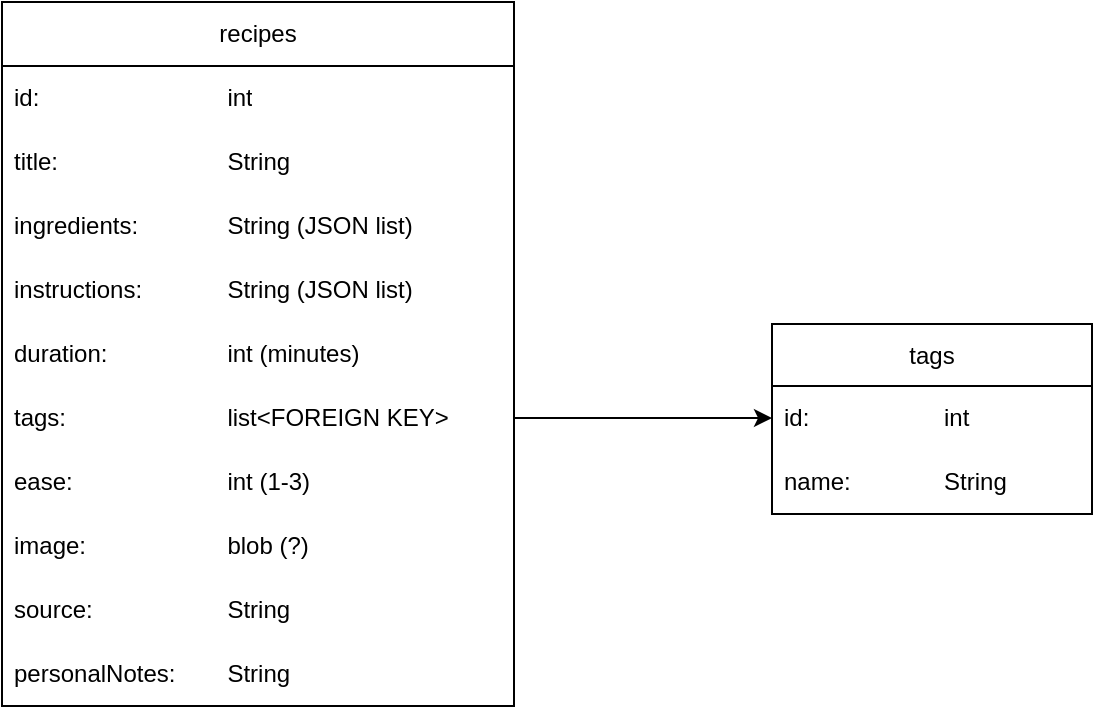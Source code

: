 <mxfile version="24.1.0" type="device">
  <diagram name="Page-1" id="a7904f86-f2b4-8e86-fa97-74104820619b">
    <mxGraphModel dx="981" dy="599" grid="0" gridSize="8" guides="1" tooltips="1" connect="1" arrows="1" fold="1" page="0" pageScale="1" pageWidth="1100" pageHeight="850" background="none" math="0" shadow="0">
      <root>
        <mxCell id="0" />
        <mxCell id="1" parent="0" />
        <object label="recipes" id="kD5UxC7V2aShaHn57tZ6-2">
          <mxCell style="swimlane;fontStyle=0;childLayout=stackLayout;horizontal=1;startSize=32;horizontalStack=0;resizeParent=1;resizeParentMax=0;resizeLast=0;collapsible=1;marginBottom=0;whiteSpace=wrap;html=1;rounded=0;swimlaneLine=1;glass=0;shadow=0;" parent="1" vertex="1">
            <mxGeometry x="384" y="128" width="256" height="352" as="geometry">
              <mxRectangle x="384" y="128" width="80" height="32" as="alternateBounds" />
            </mxGeometry>
          </mxCell>
        </object>
        <mxCell id="kD5UxC7V2aShaHn57tZ6-3" value="id: &lt;span style=&quot;white-space: pre;&quot;&gt;&#x9;&lt;/span&gt;&lt;span style=&quot;white-space: pre;&quot;&gt;&#x9;&lt;/span&gt;&lt;span style=&quot;white-space: pre;&quot;&gt;&#x9;&lt;/span&gt;&lt;span style=&quot;white-space: pre;&quot;&gt;&#x9;&lt;/span&gt;int" style="text;strokeColor=none;fillColor=none;align=left;verticalAlign=middle;spacingLeft=4;spacingRight=4;overflow=hidden;points=[[0,0.5],[1,0.5]];portConstraint=eastwest;rotatable=0;whiteSpace=wrap;html=1;rounded=0;glass=0;shadow=0;" parent="kD5UxC7V2aShaHn57tZ6-2" vertex="1">
          <mxGeometry y="32" width="256" height="32" as="geometry" />
        </mxCell>
        <mxCell id="kD5UxC7V2aShaHn57tZ6-4" value="title: &lt;span style=&quot;white-space: pre;&quot;&gt;&#x9;&lt;/span&gt;&lt;span style=&quot;white-space: pre;&quot;&gt;&#x9;&lt;/span&gt;&lt;span style=&quot;white-space: pre;&quot;&gt;&#x9;&lt;/span&gt;String" style="text;strokeColor=none;fillColor=none;align=left;verticalAlign=middle;spacingLeft=4;spacingRight=4;overflow=hidden;points=[[0,0.5],[1,0.5]];portConstraint=eastwest;rotatable=0;whiteSpace=wrap;html=1;" parent="kD5UxC7V2aShaHn57tZ6-2" vertex="1">
          <mxGeometry y="64" width="256" height="32" as="geometry" />
        </mxCell>
        <mxCell id="kD5UxC7V2aShaHn57tZ6-5" value="ingredients: &lt;span style=&quot;white-space: pre;&quot;&gt;&#x9;&lt;/span&gt;&lt;span style=&quot;white-space: pre;&quot;&gt;&#x9;&lt;/span&gt;String (JSON list)" style="text;strokeColor=none;fillColor=none;align=left;verticalAlign=middle;spacingLeft=4;spacingRight=4;overflow=hidden;points=[[0,0.5],[1,0.5]];portConstraint=eastwest;rotatable=0;whiteSpace=wrap;html=1;" parent="kD5UxC7V2aShaHn57tZ6-2" vertex="1">
          <mxGeometry y="96" width="256" height="32" as="geometry" />
        </mxCell>
        <mxCell id="yoqGeydZir3_6ihq76J6-1" value="instructions: &lt;span style=&quot;white-space: pre;&quot;&gt;&#x9;&lt;/span&gt;&lt;span style=&quot;white-space: pre;&quot;&gt;&#x9;&lt;/span&gt;String (JSON list)" style="text;strokeColor=none;fillColor=none;align=left;verticalAlign=middle;spacingLeft=4;spacingRight=4;overflow=hidden;points=[[0,0.5],[1,0.5]];portConstraint=eastwest;rotatable=0;whiteSpace=wrap;html=1;" vertex="1" parent="kD5UxC7V2aShaHn57tZ6-2">
          <mxGeometry y="128" width="256" height="32" as="geometry" />
        </mxCell>
        <mxCell id="yoqGeydZir3_6ihq76J6-6" value="duration: &lt;span style=&quot;white-space: pre;&quot;&gt;&#x9;&lt;/span&gt;&lt;span style=&quot;white-space: pre;&quot;&gt;&#x9;&lt;/span&gt;&lt;span style=&quot;white-space: pre;&quot;&gt;&#x9;&lt;/span&gt;int (minutes)" style="text;strokeColor=none;fillColor=none;align=left;verticalAlign=middle;spacingLeft=4;spacingRight=4;overflow=hidden;points=[[0,0.5],[1,0.5]];portConstraint=eastwest;rotatable=0;whiteSpace=wrap;html=1;" vertex="1" parent="kD5UxC7V2aShaHn57tZ6-2">
          <mxGeometry y="160" width="256" height="32" as="geometry" />
        </mxCell>
        <mxCell id="yoqGeydZir3_6ihq76J6-7" value="tags: &lt;span style=&quot;white-space: pre;&quot;&gt;&#x9;&lt;/span&gt;&lt;span style=&quot;white-space: pre;&quot;&gt;&#x9;&lt;/span&gt;&lt;span style=&quot;white-space: pre;&quot;&gt;&#x9;&lt;/span&gt;list&amp;lt;FOREIGN KEY&amp;gt;" style="text;strokeColor=none;fillColor=none;align=left;verticalAlign=middle;spacingLeft=4;spacingRight=4;overflow=hidden;points=[[0,0.5],[1,0.5]];portConstraint=eastwest;rotatable=0;whiteSpace=wrap;html=1;" vertex="1" parent="kD5UxC7V2aShaHn57tZ6-2">
          <mxGeometry y="192" width="256" height="32" as="geometry" />
        </mxCell>
        <mxCell id="yoqGeydZir3_6ihq76J6-9" value="ease: &lt;span style=&quot;white-space: pre;&quot;&gt;&#x9;&lt;/span&gt;&lt;span style=&quot;white-space: pre;&quot;&gt;&#x9;&lt;/span&gt;&lt;span style=&quot;white-space: pre;&quot;&gt;&#x9;&lt;/span&gt;int (1-3)" style="text;strokeColor=none;fillColor=none;align=left;verticalAlign=middle;spacingLeft=4;spacingRight=4;overflow=hidden;points=[[0,0.5],[1,0.5]];portConstraint=eastwest;rotatable=0;whiteSpace=wrap;html=1;" vertex="1" parent="kD5UxC7V2aShaHn57tZ6-2">
          <mxGeometry y="224" width="256" height="32" as="geometry" />
        </mxCell>
        <mxCell id="yoqGeydZir3_6ihq76J6-8" value="image: &lt;span style=&quot;white-space: pre;&quot;&gt;&#x9;&lt;/span&gt;&lt;span style=&quot;white-space: pre;&quot;&gt;&#x9;&lt;/span&gt;&lt;span style=&quot;white-space: pre;&quot;&gt;&#x9;&lt;/span&gt;blob (?)" style="text;strokeColor=none;fillColor=none;align=left;verticalAlign=middle;spacingLeft=4;spacingRight=4;overflow=hidden;points=[[0,0.5],[1,0.5]];portConstraint=eastwest;rotatable=0;whiteSpace=wrap;html=1;" vertex="1" parent="kD5UxC7V2aShaHn57tZ6-2">
          <mxGeometry y="256" width="256" height="32" as="geometry" />
        </mxCell>
        <mxCell id="yoqGeydZir3_6ihq76J6-11" value="source: &lt;span style=&quot;white-space: pre;&quot;&gt;&#x9;&lt;/span&gt;&lt;span style=&quot;white-space: pre;&quot;&gt;&#x9;&lt;/span&gt;&lt;span style=&quot;white-space: pre;&quot;&gt;&#x9;&lt;/span&gt;String" style="text;strokeColor=none;fillColor=none;align=left;verticalAlign=middle;spacingLeft=4;spacingRight=4;overflow=hidden;points=[[0,0.5],[1,0.5]];portConstraint=eastwest;rotatable=0;whiteSpace=wrap;html=1;" vertex="1" parent="kD5UxC7V2aShaHn57tZ6-2">
          <mxGeometry y="288" width="256" height="32" as="geometry" />
        </mxCell>
        <mxCell id="yoqGeydZir3_6ihq76J6-12" value="personalNotes: &lt;span style=&quot;white-space: pre;&quot;&gt;&#x9;&lt;/span&gt;String" style="text;strokeColor=none;fillColor=none;align=left;verticalAlign=middle;spacingLeft=4;spacingRight=4;overflow=hidden;points=[[0,0.5],[1,0.5]];portConstraint=eastwest;rotatable=0;whiteSpace=wrap;html=1;" vertex="1" parent="kD5UxC7V2aShaHn57tZ6-2">
          <mxGeometry y="320" width="256" height="32" as="geometry" />
        </mxCell>
        <mxCell id="kD5UxC7V2aShaHn57tZ6-12" value="tags" style="swimlane;fontStyle=0;childLayout=stackLayout;horizontal=1;startSize=31;horizontalStack=0;resizeParent=1;resizeParentMax=0;resizeLast=0;collapsible=1;marginBottom=0;whiteSpace=wrap;html=1;rounded=0;swimlaneLine=1;glass=0;shadow=0;" parent="1" vertex="1">
          <mxGeometry x="769" y="289" width="160" height="95" as="geometry" />
        </mxCell>
        <mxCell id="kD5UxC7V2aShaHn57tZ6-13" value="id: &lt;span style=&quot;white-space: pre;&quot;&gt;&#x9;&lt;/span&gt;&lt;span style=&quot;white-space: pre;&quot;&gt;&#x9;&lt;/span&gt;&lt;span style=&quot;white-space: pre;&quot;&gt;&#x9;&lt;/span&gt;int" style="text;strokeColor=none;fillColor=none;align=left;verticalAlign=middle;spacingLeft=4;spacingRight=4;overflow=hidden;points=[[0,0.5],[1,0.5]];portConstraint=eastwest;rotatable=0;whiteSpace=wrap;html=1;" parent="kD5UxC7V2aShaHn57tZ6-12" vertex="1">
          <mxGeometry y="31" width="160" height="32" as="geometry" />
        </mxCell>
        <mxCell id="kD5UxC7V2aShaHn57tZ6-14" value="name: &lt;span style=&quot;white-space: pre;&quot;&gt;&#x9;&lt;/span&gt;&lt;span style=&quot;white-space: pre;&quot;&gt;&#x9;&lt;/span&gt;String" style="text;strokeColor=none;fillColor=none;align=left;verticalAlign=middle;spacingLeft=4;spacingRight=4;overflow=hidden;points=[[0,0.5],[1,0.5]];portConstraint=eastwest;rotatable=0;whiteSpace=wrap;html=1;" parent="kD5UxC7V2aShaHn57tZ6-12" vertex="1">
          <mxGeometry y="63" width="160" height="32" as="geometry" />
        </mxCell>
        <mxCell id="yoqGeydZir3_6ihq76J6-10" style="edgeStyle=orthogonalEdgeStyle;rounded=0;orthogonalLoop=1;jettySize=auto;html=1;exitX=1;exitY=0.5;exitDx=0;exitDy=0;entryX=0;entryY=0.5;entryDx=0;entryDy=0;" edge="1" parent="1" source="yoqGeydZir3_6ihq76J6-7" target="kD5UxC7V2aShaHn57tZ6-13">
          <mxGeometry relative="1" as="geometry" />
        </mxCell>
      </root>
    </mxGraphModel>
  </diagram>
</mxfile>

